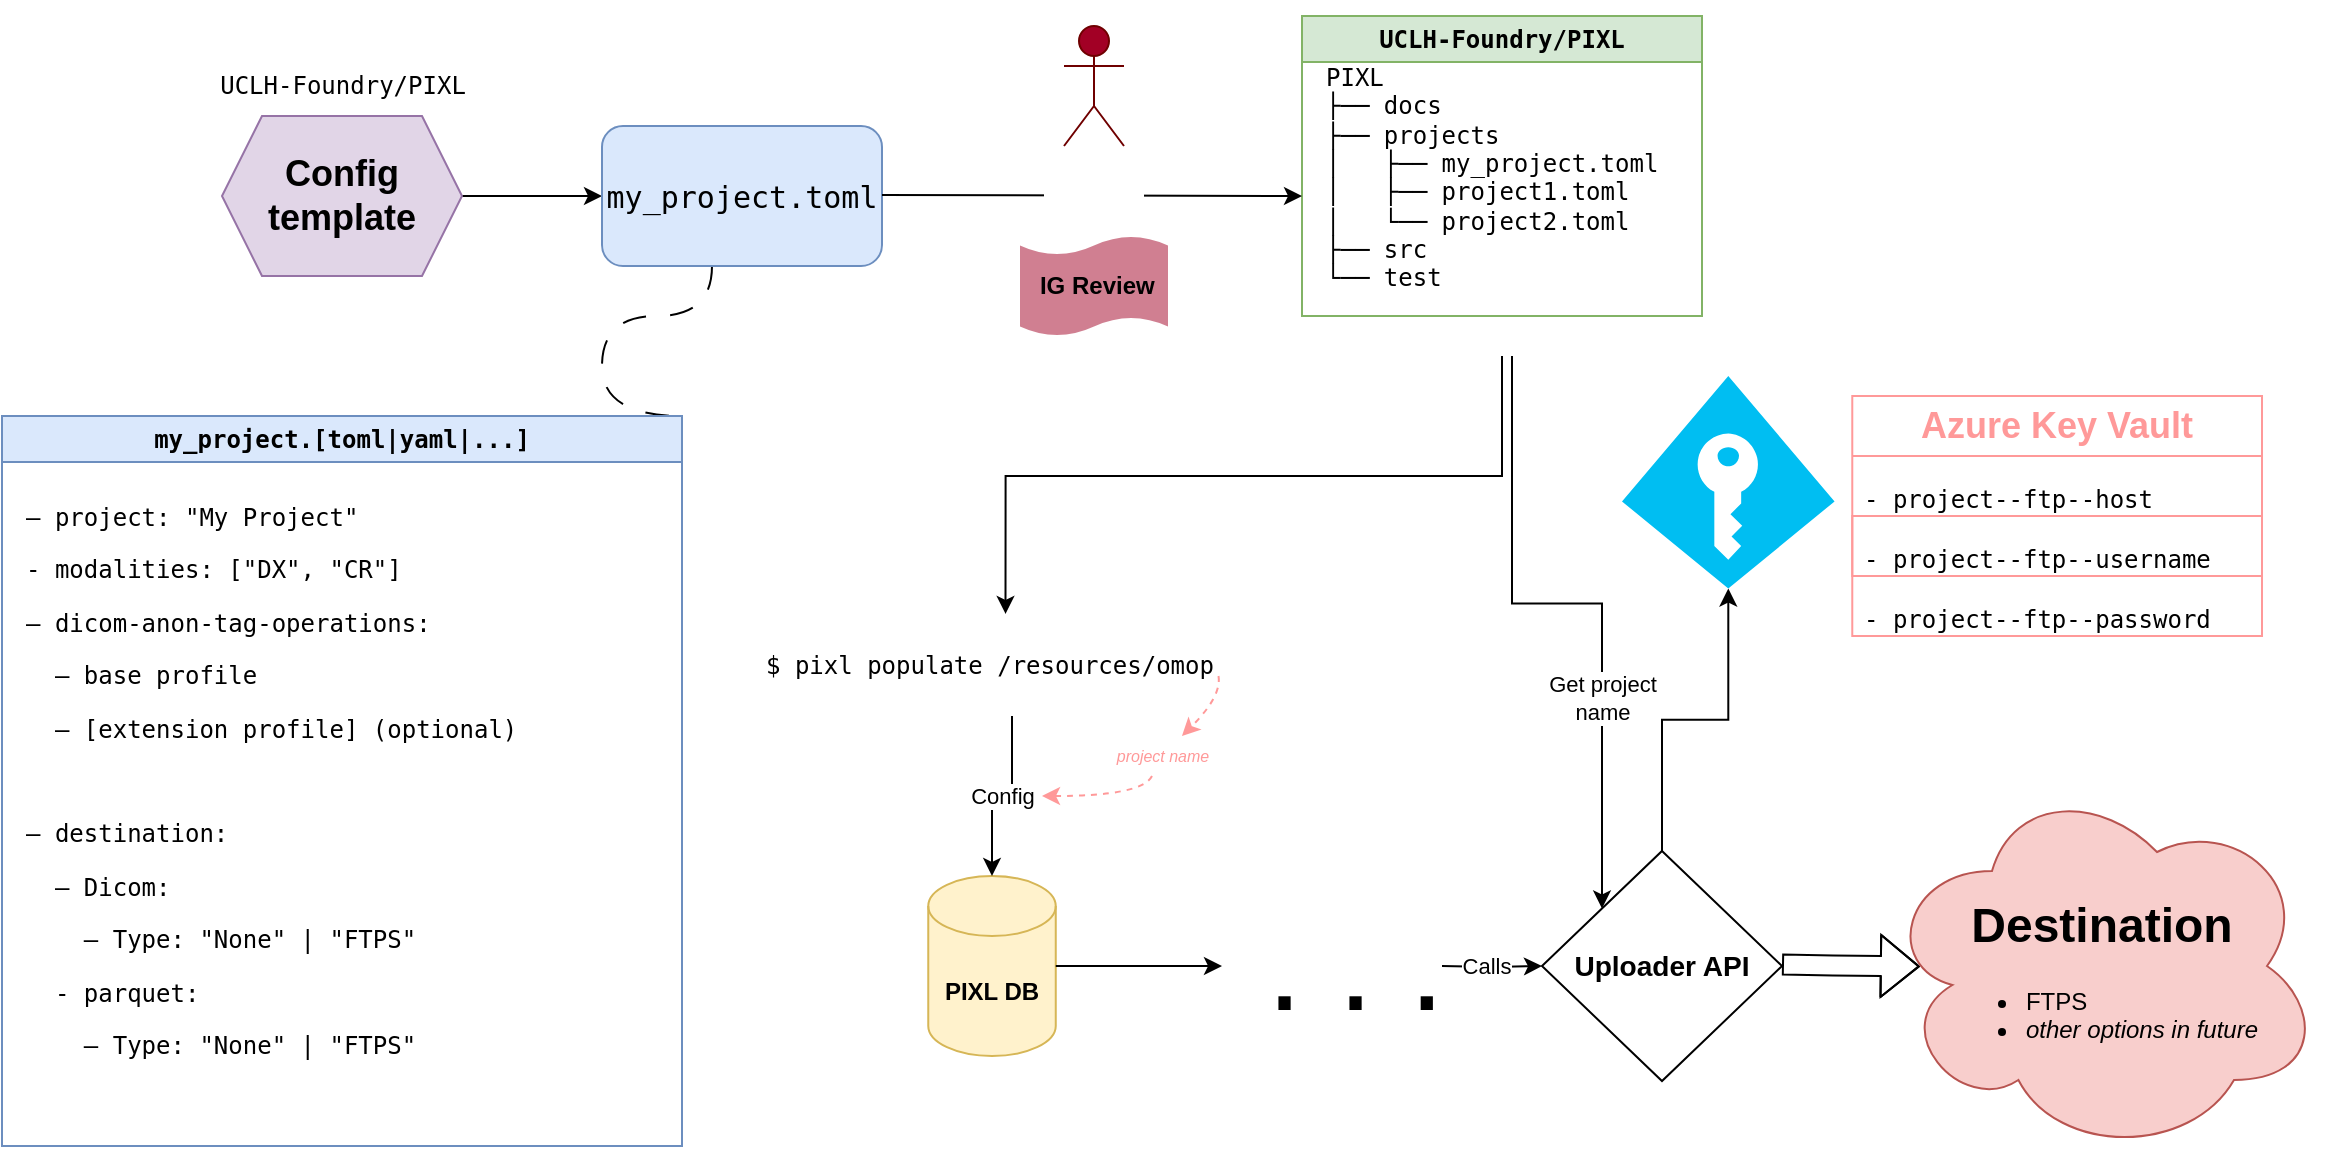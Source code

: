 <mxfile version="23.1.4" type="device">
  <diagram name="Page-1" id="b1Yz4LJFlwyoJpQOb2CD">
    <mxGraphModel dx="2202" dy="997" grid="1" gridSize="10" guides="1" tooltips="1" connect="1" arrows="1" fold="1" page="0" pageScale="1" pageWidth="850" pageHeight="1100" math="0" shadow="0">
      <root>
        <mxCell id="0" />
        <mxCell id="1" parent="0" />
        <mxCell id="KNKUc1UJHXEjSF4-eD5e-16" style="edgeStyle=orthogonalEdgeStyle;rounded=0;orthogonalLoop=1;jettySize=auto;html=1;exitX=1;exitY=0.5;exitDx=0;exitDy=0;entryX=0;entryY=0.5;entryDx=0;entryDy=0;movable=1;resizable=1;rotatable=1;deletable=1;editable=1;locked=0;connectable=1;" parent="1" source="KNKUc1UJHXEjSF4-eD5e-1" target="KNKUc1UJHXEjSF4-eD5e-3" edge="1">
          <mxGeometry relative="1" as="geometry" />
        </mxCell>
        <mxCell id="KNKUc1UJHXEjSF4-eD5e-1" value="&lt;h2&gt;Config template&lt;/h2&gt;" style="shape=hexagon;perimeter=hexagonPerimeter2;whiteSpace=wrap;html=1;fixedSize=1;fillColor=#e1d5e7;strokeColor=#9673a6;movable=1;resizable=1;rotatable=1;deletable=1;editable=1;locked=0;connectable=1;" parent="1" vertex="1">
          <mxGeometry x="70" y="90" width="120" height="80" as="geometry" />
        </mxCell>
        <mxCell id="KNKUc1UJHXEjSF4-eD5e-2" value="&lt;pre&gt;&lt;span style=&quot;font-style: normal;&quot;&gt;UCLH-Foundry/PIXL&lt;/span&gt;&lt;/pre&gt;" style="text;html=1;align=center;verticalAlign=middle;resizable=1;points=[];autosize=1;strokeColor=none;fillColor=none;fontFamily=Courier New;fontStyle=2;movable=1;rotatable=1;deletable=1;editable=1;locked=0;connectable=1;" parent="1" vertex="1">
          <mxGeometry x="55" y="50" width="150" height="50" as="geometry" />
        </mxCell>
        <mxCell id="KNKUc1UJHXEjSF4-eD5e-53" style="edgeStyle=orthogonalEdgeStyle;rounded=0;orthogonalLoop=1;jettySize=auto;html=1;curved=1;dashed=1;dashPattern=12 12;endArrow=none;endFill=0;entryX=1;entryY=0;entryDx=0;entryDy=0;movable=1;resizable=1;rotatable=1;deletable=1;editable=1;locked=0;connectable=1;" parent="1" source="KNKUc1UJHXEjSF4-eD5e-3" target="KNKUc1UJHXEjSF4-eD5e-51" edge="1">
          <mxGeometry relative="1" as="geometry">
            <Array as="points">
              <mxPoint x="315" y="190" />
              <mxPoint x="260" y="190" />
              <mxPoint x="260" y="240" />
            </Array>
          </mxGeometry>
        </mxCell>
        <mxCell id="KNKUc1UJHXEjSF4-eD5e-3" value="&lt;pre style=&quot;font-size: 15px;&quot;&gt;my_project.toml&lt;/pre&gt;" style="rounded=1;whiteSpace=wrap;html=1;fontSize=15;fillColor=#dae8fc;strokeColor=#6c8ebf;movable=1;resizable=1;rotatable=1;deletable=1;editable=1;locked=0;connectable=1;" parent="1" vertex="1">
          <mxGeometry x="260" y="95" width="140" height="70" as="geometry" />
        </mxCell>
        <mxCell id="KNKUc1UJHXEjSF4-eD5e-5" value="&lt;pre&gt;UCLH-Foundry/PIXL&lt;/pre&gt;" style="swimlane;whiteSpace=wrap;html=1;fillColor=#d5e8d4;strokeColor=#82b366;container=1;movable=1;resizable=1;rotatable=1;deletable=1;editable=1;locked=0;connectable=1;" parent="1" vertex="1">
          <mxGeometry x="610" y="40" width="200" height="150" as="geometry" />
        </mxCell>
        <mxCell id="KNKUc1UJHXEjSF4-eD5e-11" value="" style="group;movable=1;resizable=1;rotatable=1;deletable=1;editable=1;locked=0;connectable=1;" parent="1" vertex="1" connectable="0">
          <mxGeometry x="270" y="340" width="320" height="220" as="geometry" />
        </mxCell>
        <mxCell id="KNKUc1UJHXEjSF4-eD5e-10" value="&lt;pre&gt;$ pixl populate /resources/omop&lt;/pre&gt;" style="text;html=1;align=left;verticalAlign=middle;resizable=1;points=[];autosize=1;strokeColor=none;fillColor=none;movable=1;rotatable=1;deletable=1;editable=1;locked=0;connectable=1;" parent="KNKUc1UJHXEjSF4-eD5e-11" vertex="1">
          <mxGeometry x="70" width="250" height="50" as="geometry" />
        </mxCell>
        <mxCell id="KNKUc1UJHXEjSF4-eD5e-12" value="PIXL DB" style="shape=cylinder3;whiteSpace=wrap;html=1;boundedLbl=1;backgroundOutline=1;size=15;fontStyle=1;fillColor=#fff2cc;strokeColor=#d6b656;movable=1;resizable=1;rotatable=1;deletable=1;editable=1;locked=0;connectable=1;" parent="KNKUc1UJHXEjSF4-eD5e-11" vertex="1">
          <mxGeometry x="153.13" y="130" width="63.75" height="90" as="geometry" />
        </mxCell>
        <mxCell id="KNKUc1UJHXEjSF4-eD5e-13" value="Config" style="edgeStyle=orthogonalEdgeStyle;rounded=0;orthogonalLoop=1;jettySize=auto;html=1;movable=1;resizable=1;rotatable=1;deletable=1;editable=1;locked=0;connectable=1;" parent="KNKUc1UJHXEjSF4-eD5e-11" source="KNKUc1UJHXEjSF4-eD5e-10" target="KNKUc1UJHXEjSF4-eD5e-12" edge="1">
          <mxGeometry relative="1" as="geometry" />
        </mxCell>
        <mxCell id="KNKUc1UJHXEjSF4-eD5e-29" value="&lt;i style=&quot;font-size: 8px;&quot;&gt;&lt;font color=&quot;#ff9999&quot; style=&quot;font-size: 8px;&quot;&gt;project name&lt;/font&gt;&lt;br style=&quot;font-size: 8px;&quot;&gt;&lt;/i&gt;" style="text;html=1;align=center;verticalAlign=middle;resizable=1;points=[];autosize=1;strokeColor=none;fillColor=none;rotation=0;fontSize=8;movable=1;rotatable=1;deletable=1;editable=1;locked=0;connectable=1;" parent="KNKUc1UJHXEjSF4-eD5e-11" vertex="1">
          <mxGeometry x="235" y="60" width="70" height="20" as="geometry" />
        </mxCell>
        <mxCell id="KNKUc1UJHXEjSF4-eD5e-33" value="" style="curved=1;endArrow=classic;html=1;rounded=0;exitX=0.913;exitY=0.6;exitDx=0;exitDy=0;exitPerimeter=0;strokeWidth=1;dashed=1;fontColor=#FF9999;strokeColor=#FF9999;movable=1;resizable=1;rotatable=1;deletable=1;editable=1;locked=0;connectable=1;" parent="KNKUc1UJHXEjSF4-eD5e-11" source="KNKUc1UJHXEjSF4-eD5e-10" target="KNKUc1UJHXEjSF4-eD5e-29" edge="1">
          <mxGeometry width="50" height="50" relative="1" as="geometry">
            <mxPoint x="330" y="60" as="sourcePoint" />
            <mxPoint x="380" y="10" as="targetPoint" />
            <Array as="points">
              <mxPoint x="300" y="40" />
            </Array>
          </mxGeometry>
        </mxCell>
        <mxCell id="KNKUc1UJHXEjSF4-eD5e-31" value="" style="curved=1;endArrow=classic;html=1;rounded=0;dashed=1;fillColor=#f8cecc;strokeColor=#FF9999;movable=1;resizable=1;rotatable=1;deletable=1;editable=1;locked=0;connectable=1;" parent="1" source="KNKUc1UJHXEjSF4-eD5e-29" edge="1">
          <mxGeometry width="50" height="50" relative="1" as="geometry">
            <mxPoint x="480" y="510" as="sourcePoint" />
            <mxPoint x="480" y="430" as="targetPoint" />
            <Array as="points">
              <mxPoint x="530" y="430" />
            </Array>
          </mxGeometry>
        </mxCell>
        <mxCell id="KNKUc1UJHXEjSF4-eD5e-39" style="edgeStyle=orthogonalEdgeStyle;rounded=0;orthogonalLoop=1;jettySize=auto;html=1;shape=flexArrow;entryX=0.086;entryY=0.501;entryDx=0;entryDy=0;entryPerimeter=0;movable=1;resizable=1;rotatable=1;deletable=1;editable=1;locked=0;connectable=1;" parent="1" target="KNKUc1UJHXEjSF4-eD5e-40" edge="1">
          <mxGeometry relative="1" as="geometry">
            <mxPoint x="905.62" y="515.76" as="targetPoint" />
            <mxPoint x="850" y="514.24" as="sourcePoint" />
          </mxGeometry>
        </mxCell>
        <mxCell id="KNKUc1UJHXEjSF4-eD5e-48" style="edgeStyle=orthogonalEdgeStyle;rounded=0;orthogonalLoop=1;jettySize=auto;html=1;entryX=0;entryY=0.5;entryDx=0;entryDy=0;movable=1;resizable=1;rotatable=1;deletable=1;editable=1;locked=0;connectable=1;" parent="1" target="KNKUc1UJHXEjSF4-eD5e-47" edge="1">
          <mxGeometry relative="1" as="geometry">
            <mxPoint x="680" y="515" as="sourcePoint" />
          </mxGeometry>
        </mxCell>
        <mxCell id="_ttCTsgdB5R_nMDoaYhi-1" value="Calls" style="edgeLabel;html=1;align=center;verticalAlign=middle;resizable=0;points=[];" parent="KNKUc1UJHXEjSF4-eD5e-48" vertex="1" connectable="0">
          <mxGeometry x="-0.128" y="1" relative="1" as="geometry">
            <mxPoint as="offset" />
          </mxGeometry>
        </mxCell>
        <mxCell id="KNKUc1UJHXEjSF4-eD5e-36" value=". . .&amp;nbsp;" style="text;html=1;align=right;verticalAlign=middle;resizable=1;points=[];autosize=1;strokeColor=none;fillColor=none;fontSize=64;horizontal=1;labelPosition=center;verticalLabelPosition=middle;movable=1;rotatable=1;deletable=1;editable=1;locked=0;connectable=1;" parent="1" vertex="1">
          <mxGeometry x="570" y="470" width="130" height="90" as="geometry" />
        </mxCell>
        <mxCell id="KNKUc1UJHXEjSF4-eD5e-35" style="edgeStyle=orthogonalEdgeStyle;rounded=0;orthogonalLoop=1;jettySize=auto;html=1;movable=1;resizable=1;rotatable=1;deletable=1;editable=1;locked=0;connectable=1;" parent="1" source="KNKUc1UJHXEjSF4-eD5e-12" target="KNKUc1UJHXEjSF4-eD5e-36" edge="1">
          <mxGeometry relative="1" as="geometry">
            <mxPoint x="560" y="515" as="targetPoint" />
          </mxGeometry>
        </mxCell>
        <mxCell id="KNKUc1UJHXEjSF4-eD5e-40" value="&lt;h1&gt;Destination&lt;/h1&gt;&lt;div&gt;&lt;ul&gt;&lt;li style=&quot;text-align: left;&quot;&gt;FTPS&lt;/li&gt;&lt;li style=&quot;text-align: left;&quot;&gt;&lt;i&gt;other options in future&lt;/i&gt;&lt;br&gt;&lt;/li&gt;&lt;/ul&gt;&lt;/div&gt;" style="ellipse;shape=cloud;whiteSpace=wrap;html=1;fillColor=#f8cecc;strokeColor=#b85450;movable=1;resizable=1;rotatable=1;deletable=1;editable=1;locked=0;connectable=1;" parent="1" vertex="1">
          <mxGeometry x="900" y="420" width="220" height="190" as="geometry" />
        </mxCell>
        <mxCell id="KNKUc1UJHXEjSF4-eD5e-46" value="" style="group;movable=1;resizable=1;rotatable=1;deletable=1;editable=1;locked=0;connectable=1;" parent="1" vertex="1" connectable="0">
          <mxGeometry x="770" y="220" width="320" height="130" as="geometry" />
        </mxCell>
        <mxCell id="KNKUc1UJHXEjSF4-eD5e-41" value="" style="sketch=0;outlineConnect=0;fontColor=#232F3E;gradientColor=none;fillColor=#00BEF2;strokeColor=none;dashed=0;verticalLabelPosition=bottom;verticalAlign=top;align=center;html=1;fontSize=12;fontStyle=0;aspect=fixed;pointerEvents=1;shape=mxgraph.azure.access_control;movable=1;resizable=1;rotatable=1;deletable=1;editable=1;locked=0;connectable=1;" parent="KNKUc1UJHXEjSF4-eD5e-46" vertex="1">
          <mxGeometry width="106.286" height="106.286" as="geometry" />
        </mxCell>
        <mxCell id="KNKUc1UJHXEjSF4-eD5e-42" value="&lt;h2&gt;&lt;font color=&quot;#ff9999&quot;&gt;Azure Key Vault&lt;/font&gt;&lt;/h2&gt;" style="swimlane;fontStyle=0;childLayout=stackLayout;horizontal=1;startSize=30;horizontalStack=0;resizeParent=1;resizeParentMax=0;resizeLast=0;collapsible=1;marginBottom=0;whiteSpace=wrap;html=1;strokeColor=#FF9999;movable=1;resizable=1;rotatable=1;deletable=1;editable=1;locked=0;connectable=1;" parent="KNKUc1UJHXEjSF4-eD5e-46" vertex="1">
          <mxGeometry x="115.14" y="10" width="204.86" height="120" as="geometry" />
        </mxCell>
        <mxCell id="KNKUc1UJHXEjSF4-eD5e-43" value="&lt;pre&gt;-&amp;nbsp;project--ftp--host&lt;/pre&gt;" style="text;strokeColor=none;fillColor=none;align=left;verticalAlign=middle;spacingLeft=4;spacingRight=4;overflow=hidden;points=[[0,0.5],[1,0.5]];portConstraint=eastwest;rotatable=1;whiteSpace=wrap;html=1;movable=1;resizable=1;deletable=1;editable=1;locked=0;connectable=1;" parent="KNKUc1UJHXEjSF4-eD5e-42" vertex="1">
          <mxGeometry y="30" width="204.86" height="30" as="geometry" />
        </mxCell>
        <mxCell id="KNKUc1UJHXEjSF4-eD5e-44" value="&lt;pre style=&quot;border-color: var(--border-color);&quot;&gt;-&amp;nbsp;project--ftp--username&lt;/pre&gt;" style="text;strokeColor=#FF9999;fillColor=none;align=left;verticalAlign=middle;spacingLeft=4;spacingRight=4;overflow=hidden;points=[[0,0.5],[1,0.5]];portConstraint=eastwest;rotatable=1;whiteSpace=wrap;html=1;movable=1;resizable=1;deletable=1;editable=1;locked=0;connectable=1;" parent="KNKUc1UJHXEjSF4-eD5e-42" vertex="1">
          <mxGeometry y="60" width="204.86" height="30" as="geometry" />
        </mxCell>
        <mxCell id="KNKUc1UJHXEjSF4-eD5e-45" value="&lt;pre style=&quot;border-color: var(--border-color);&quot;&gt;-&amp;nbsp;project--ftp--password&lt;/pre&gt;" style="text;strokeColor=none;fillColor=none;align=left;verticalAlign=middle;spacingLeft=4;spacingRight=4;overflow=hidden;points=[[0,0.5],[1,0.5]];portConstraint=eastwest;rotatable=1;whiteSpace=wrap;html=1;movable=1;resizable=1;deletable=1;editable=1;locked=0;connectable=1;" parent="KNKUc1UJHXEjSF4-eD5e-42" vertex="1">
          <mxGeometry y="90" width="204.86" height="30" as="geometry" />
        </mxCell>
        <mxCell id="KNKUc1UJHXEjSF4-eD5e-49" style="edgeStyle=orthogonalEdgeStyle;rounded=0;orthogonalLoop=1;jettySize=auto;html=1;movable=1;resizable=1;rotatable=1;deletable=1;editable=1;locked=0;connectable=1;" parent="1" source="KNKUc1UJHXEjSF4-eD5e-47" target="KNKUc1UJHXEjSF4-eD5e-41" edge="1">
          <mxGeometry relative="1" as="geometry" />
        </mxCell>
        <mxCell id="KNKUc1UJHXEjSF4-eD5e-47" value="&lt;h3&gt;Uploader API&lt;/h3&gt;" style="rhombus;whiteSpace=wrap;html=1;movable=1;resizable=1;rotatable=1;deletable=1;editable=1;locked=0;connectable=1;" parent="1" vertex="1">
          <mxGeometry x="730" y="457.5" width="120" height="115" as="geometry" />
        </mxCell>
        <mxCell id="KNKUc1UJHXEjSF4-eD5e-51" value="&lt;pre&gt;my_project.[toml|yaml|...]&lt;/pre&gt;" style="swimlane;whiteSpace=wrap;html=1;fillColor=#dae8fc;strokeColor=#6c8ebf;movable=1;resizable=1;rotatable=1;deletable=1;editable=1;locked=0;connectable=1;" parent="1" vertex="1">
          <mxGeometry x="-40" y="240" width="340" height="365" as="geometry" />
        </mxCell>
        <mxCell id="KNKUc1UJHXEjSF4-eD5e-52" value="&lt;pre&gt;– project: &quot;My Project&quot;&lt;/pre&gt;&lt;pre&gt;- modalities: [&quot;DX&quot;, &quot;CR&quot;] &lt;/pre&gt;&lt;pre&gt;– dicom-anon-tag-operations:&lt;/pre&gt;&lt;pre&gt;  – base profile&lt;/pre&gt;&lt;pre&gt;  – [extension profile] (optional)&lt;/pre&gt;&lt;pre&gt;&lt;br&gt;&lt;/pre&gt;&lt;pre&gt;– destination:&lt;/pre&gt;&lt;pre&gt;  – Dicom:&lt;/pre&gt;&lt;pre&gt;    – Type: &quot;None&quot; | &quot;FTPS&quot;&lt;/pre&gt;&lt;pre&gt;  - parquet:&lt;/pre&gt;&lt;pre&gt;&lt;pre style=&quot;border-color: var(--border-color);&quot;&gt;&lt;pre style=&quot;border-color: var(--border-color);&quot;&gt;    – Type: &quot;None&quot; | &quot;FTPS&quot;&lt;/pre&gt;&lt;pre&gt;&lt;br&gt;&lt;/pre&gt;&lt;/pre&gt;&lt;/pre&gt;" style="text;html=1;align=left;verticalAlign=top;resizable=1;points=[];autosize=1;strokeColor=none;fillColor=none;movable=1;rotatable=1;deletable=1;editable=1;locked=0;connectable=1;" parent="KNKUc1UJHXEjSF4-eD5e-51" vertex="1">
          <mxGeometry x="10" y="25" width="270" height="340" as="geometry" />
        </mxCell>
        <mxCell id="KNKUc1UJHXEjSF4-eD5e-63" style="edgeStyle=orthogonalEdgeStyle;rounded=0;orthogonalLoop=1;jettySize=auto;html=1;entryX=0.487;entryY=-0.021;entryDx=0;entryDy=0;entryPerimeter=0;" parent="1" source="KNKUc1UJHXEjSF4-eD5e-6" target="KNKUc1UJHXEjSF4-eD5e-10" edge="1">
          <mxGeometry relative="1" as="geometry">
            <Array as="points">
              <mxPoint x="710" y="270" />
              <mxPoint x="462" y="270" />
            </Array>
          </mxGeometry>
        </mxCell>
        <mxCell id="_ttCTsgdB5R_nMDoaYhi-2" style="edgeStyle=orthogonalEdgeStyle;rounded=0;orthogonalLoop=1;jettySize=auto;html=1;entryX=0;entryY=0;entryDx=0;entryDy=0;" parent="1" source="KNKUc1UJHXEjSF4-eD5e-6" target="KNKUc1UJHXEjSF4-eD5e-47" edge="1">
          <mxGeometry relative="1" as="geometry" />
        </mxCell>
        <mxCell id="_ttCTsgdB5R_nMDoaYhi-3" value="Get project&lt;br&gt;name" style="edgeLabel;html=1;align=center;verticalAlign=middle;resizable=0;points=[];" parent="_ttCTsgdB5R_nMDoaYhi-2" vertex="1" connectable="0">
          <mxGeometry x="0.341" relative="1" as="geometry">
            <mxPoint as="offset" />
          </mxGeometry>
        </mxCell>
        <mxCell id="KNKUc1UJHXEjSF4-eD5e-6" value="&lt;pre&gt;PIXL&lt;br/&gt;├── docs&lt;br/&gt;├── projects&lt;br/&gt;│&amp;nbsp;&amp;nbsp; ├── my_project.toml&lt;br/&gt;│&amp;nbsp;&amp;nbsp; ├── project1.toml&lt;br/&gt;│&amp;nbsp;&amp;nbsp; └── project2.toml&lt;br/&gt;├── src&lt;br/&gt;└── test&lt;br/&gt;&lt;/pre&gt;&lt;div&gt;&lt;br&gt;&lt;/div&gt;" style="text;html=1;align=left;verticalAlign=middle;resizable=1;points=[];autosize=1;strokeColor=none;fillColor=none;movable=1;rotatable=1;deletable=1;editable=1;locked=0;connectable=1;" parent="1" vertex="1">
          <mxGeometry x="620" y="45" width="190" height="165" as="geometry" />
        </mxCell>
        <mxCell id="KNKUc1UJHXEjSF4-eD5e-56" value="Actor" style="shape=umlActor;verticalLabelPosition=bottom;verticalAlign=top;html=1;outlineConnect=0;fillStyle=solid;fillColor=#a20025;strokeColor=#6F0000;fontColor=#ffffff;movable=1;resizable=1;rotatable=1;deletable=1;editable=1;locked=0;connectable=1;" parent="1" vertex="1">
          <mxGeometry x="491" y="45" width="30" height="60" as="geometry" />
        </mxCell>
        <mxCell id="KNKUc1UJHXEjSF4-eD5e-58" value="" style="endArrow=classic;html=1;rounded=0;movable=1;resizable=1;rotatable=1;deletable=1;editable=1;locked=0;connectable=1;" parent="1" edge="1">
          <mxGeometry relative="1" as="geometry">
            <mxPoint x="400" y="129.52" as="sourcePoint" />
            <mxPoint x="610" y="130" as="targetPoint" />
          </mxGeometry>
        </mxCell>
        <mxCell id="KNKUc1UJHXEjSF4-eD5e-59" value="" style="shape=image;html=1;outlineConnect=0;verticalAlign=top;verticalLabelPosition=bottom;labelBackgroundColor=#ffffff;imageAspect=0;aspect=fixed;image=https://cdn0.iconfinder.com/data/icons/octicons/1024/git-pull-request-128.png;imageBackground=default;movable=1;resizable=1;rotatable=1;deletable=1;editable=1;locked=0;connectable=1;" parent="KNKUc1UJHXEjSF4-eD5e-58" vertex="1">
          <mxGeometry width="50" height="40" relative="1" as="geometry">
            <mxPoint x="-24" y="-20" as="offset" />
          </mxGeometry>
        </mxCell>
        <mxCell id="KNKUc1UJHXEjSF4-eD5e-61" value="&lt;b&gt;&amp;nbsp;IG Review&lt;/b&gt;" style="shape=tape;whiteSpace=wrap;html=1;strokeWidth=2;size=0.19;fillColor=#a20025;strokeColor=none;opacity=50;movable=1;resizable=1;rotatable=1;deletable=1;editable=1;locked=0;connectable=1;" parent="1" vertex="1">
          <mxGeometry x="469" y="150" width="74" height="50" as="geometry" />
        </mxCell>
      </root>
    </mxGraphModel>
  </diagram>
</mxfile>
